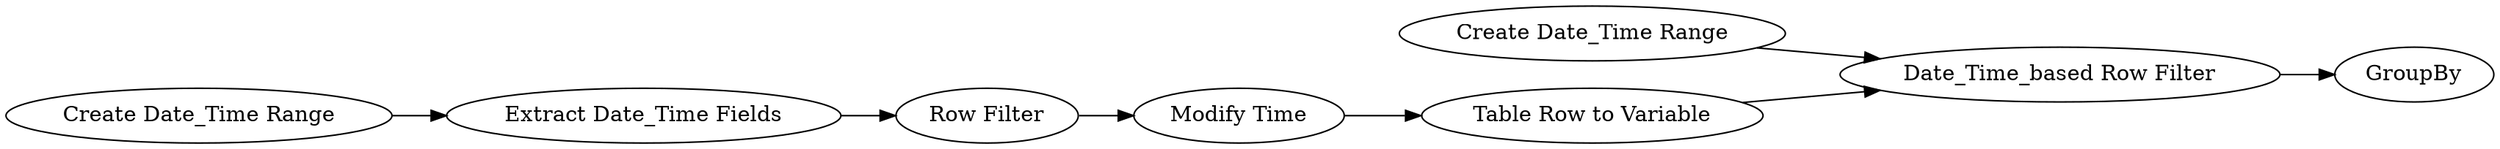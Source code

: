 digraph {
	16 -> 12
	10 -> 13
	12 -> 14
	13 -> 16
	5 -> 12
	9 -> 10
	7 -> 9
	5 [label="Create Date_Time Range"]
	16 [label="Table Row to Variable"]
	13 [label="Modify Time"]
	7 [label="Create Date_Time Range"]
	9 [label="Extract Date_Time Fields"]
	10 [label="Row Filter"]
	14 [label=GroupBy]
	12 [label="Date_Time_based Row Filter"]
	rankdir=LR
}
